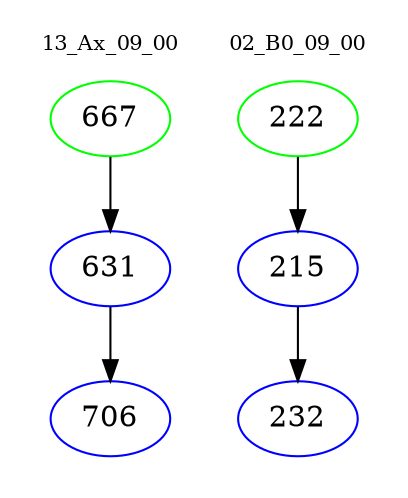 digraph{
subgraph cluster_0 {
color = white
label = "13_Ax_09_00";
fontsize=10;
T0_667 [label="667", color="green"]
T0_667 -> T0_631 [color="black"]
T0_631 [label="631", color="blue"]
T0_631 -> T0_706 [color="black"]
T0_706 [label="706", color="blue"]
}
subgraph cluster_1 {
color = white
label = "02_B0_09_00";
fontsize=10;
T1_222 [label="222", color="green"]
T1_222 -> T1_215 [color="black"]
T1_215 [label="215", color="blue"]
T1_215 -> T1_232 [color="black"]
T1_232 [label="232", color="blue"]
}
}
